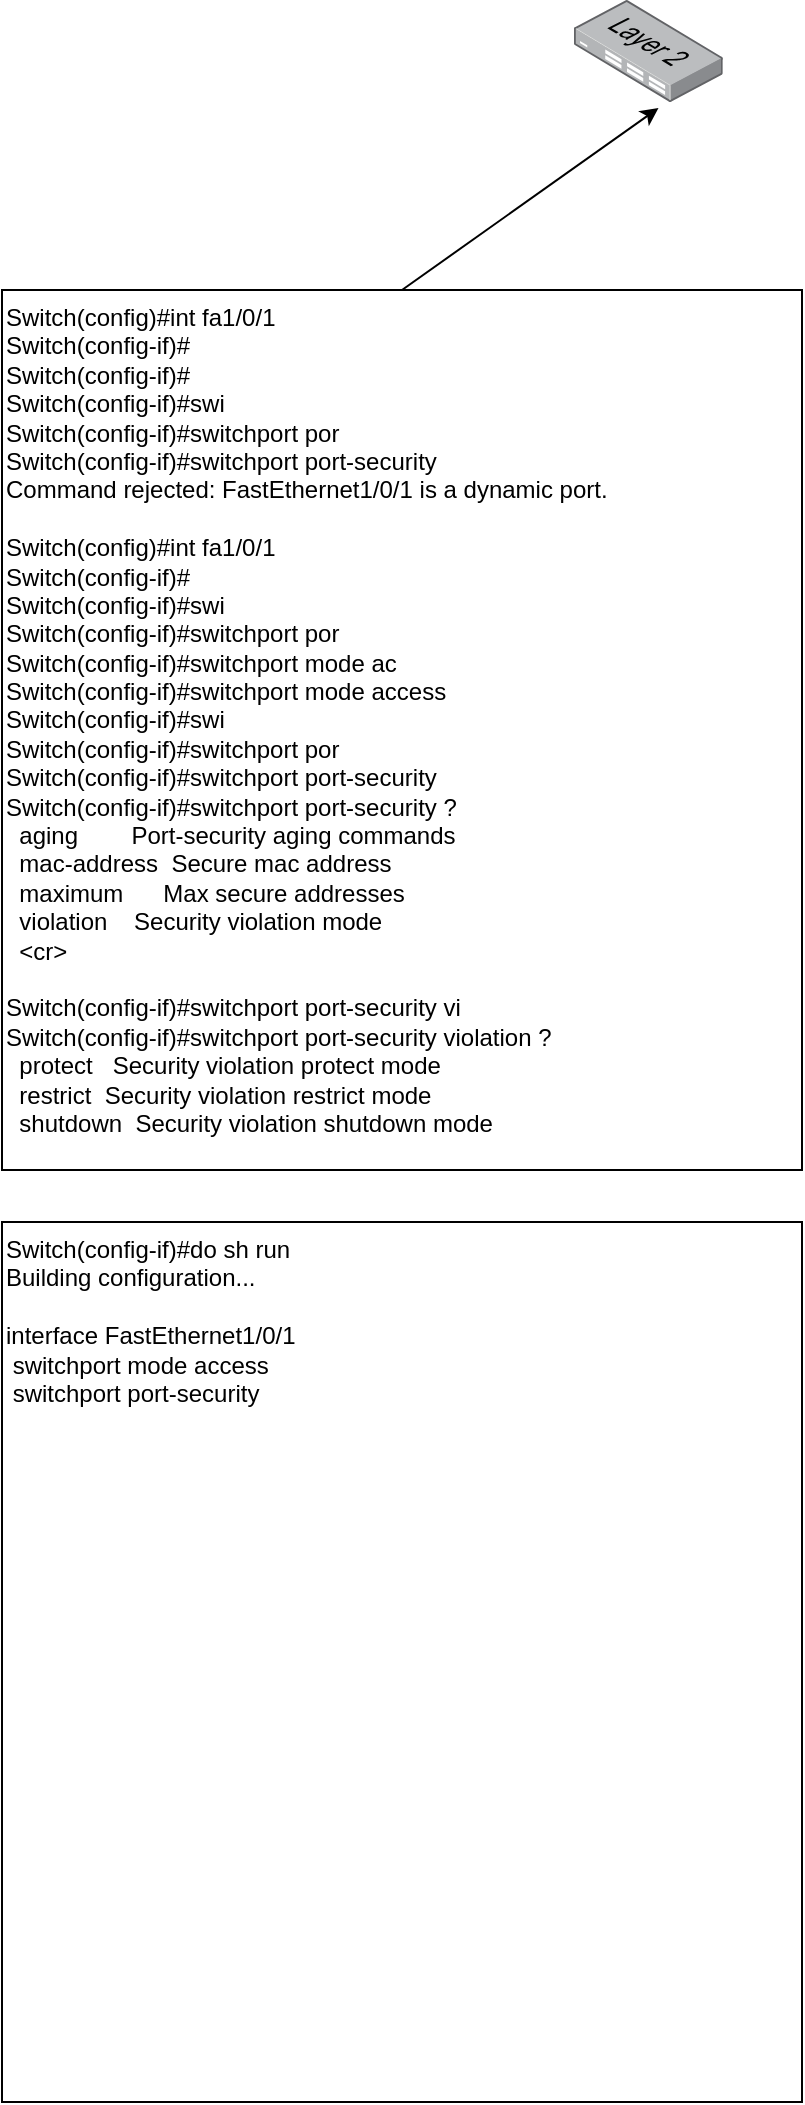 <mxfile version="21.6.5" type="github">
  <diagram name="ページ1" id="xtqbgnvQGNr0HavTJoLX">
    <mxGraphModel dx="712" dy="978" grid="0" gridSize="10" guides="1" tooltips="1" connect="1" arrows="1" fold="1" page="1" pageScale="1" pageWidth="827" pageHeight="1169" math="0" shadow="0">
      <root>
        <mxCell id="0" />
        <mxCell id="1" parent="0" />
        <mxCell id="Zf69GUbi1f13fsDZ6q0z-2" value="" style="image;points=[];aspect=fixed;html=1;align=center;shadow=0;dashed=0;image=img/lib/allied_telesis/switch/Switch_24_port_L2.svg;" vertex="1" parent="1">
          <mxGeometry x="320" y="280" width="74.4" height="51" as="geometry" />
        </mxCell>
        <mxCell id="Zf69GUbi1f13fsDZ6q0z-4" style="rounded=0;orthogonalLoop=1;jettySize=auto;html=1;exitX=0.5;exitY=0;exitDx=0;exitDy=0;entryX=0.568;entryY=1.059;entryDx=0;entryDy=0;entryPerimeter=0;" edge="1" parent="1" source="Zf69GUbi1f13fsDZ6q0z-3" target="Zf69GUbi1f13fsDZ6q0z-2">
          <mxGeometry relative="1" as="geometry" />
        </mxCell>
        <mxCell id="Zf69GUbi1f13fsDZ6q0z-3" value="&lt;div&gt;Switch(config)#int fa1/0/1&lt;/div&gt;&lt;div&gt;Switch(config-if)#&lt;/div&gt;&lt;div&gt;Switch(config-if)#&lt;/div&gt;&lt;div&gt;Switch(config-if)#swi&lt;/div&gt;&lt;div&gt;Switch(config-if)#switchport por&lt;/div&gt;&lt;div&gt;Switch(config-if)#switchport port-security&lt;/div&gt;&lt;div&gt;Command rejected: FastEthernet1/0/1 is a dynamic port.&lt;br&gt;&lt;br&gt;&lt;div&gt;Switch(config)#int fa1/0/1&lt;/div&gt;&lt;div&gt;Switch(config-if)#&lt;/div&gt;&lt;div&gt;Switch(config-if)#swi&lt;/div&gt;&lt;div&gt;Switch(config-if)#switchport por&lt;/div&gt;&lt;div&gt;Switch(config-if)#switchport mode ac&lt;/div&gt;&lt;div&gt;Switch(config-if)#switchport mode access&lt;/div&gt;&lt;div&gt;Switch(config-if)#swi&lt;/div&gt;&lt;div&gt;Switch(config-if)#switchport por&lt;/div&gt;&lt;div&gt;Switch(config-if)#switchport port-security&lt;/div&gt;&lt;div&gt;Switch(config-if)#switchport port-security ?&lt;/div&gt;&lt;div&gt;&amp;nbsp; aging&amp;nbsp; &amp;nbsp; &amp;nbsp; &amp;nbsp; Port-security aging commands&lt;/div&gt;&lt;div&gt;&amp;nbsp; mac-address&amp;nbsp; Secure mac address&lt;/div&gt;&lt;div&gt;&amp;nbsp; maximum&amp;nbsp; &amp;nbsp; &amp;nbsp; Max secure addresses&lt;/div&gt;&lt;div&gt;&amp;nbsp; violation&amp;nbsp; &amp;nbsp; Security violation mode&lt;/div&gt;&lt;div&gt;&amp;nbsp; &amp;lt;cr&amp;gt;&lt;/div&gt;&lt;div&gt;&lt;br&gt;&lt;/div&gt;&lt;div&gt;Switch(config-if)#switchport port-security vi&lt;/div&gt;&lt;div&gt;Switch(config-if)#switchport port-security violation ?&lt;/div&gt;&lt;div&gt;&amp;nbsp; protect&amp;nbsp; &amp;nbsp;Security violation protect mode&lt;/div&gt;&lt;div&gt;&amp;nbsp; restrict&amp;nbsp; Security violation restrict mode&lt;/div&gt;&lt;div&gt;&amp;nbsp; shutdown&amp;nbsp; Security violation shutdown mode&lt;/div&gt;&lt;/div&gt;" style="whiteSpace=wrap;html=1;align=left;verticalAlign=top;strokeColor=default;" vertex="1" parent="1">
          <mxGeometry x="34" y="425" width="400" height="440" as="geometry" />
        </mxCell>
        <mxCell id="Zf69GUbi1f13fsDZ6q0z-5" value="&lt;div&gt;Switch(config-if)#do sh run&lt;/div&gt;&lt;div&gt;Building configuration...&lt;br&gt;&lt;div&gt;&lt;br&gt;&lt;/div&gt;&lt;div&gt;&lt;span style=&quot;background-color: initial;&quot;&gt;interface FastEthernet1/0/1&lt;/span&gt;&lt;br&gt;&lt;/div&gt;&lt;div&gt;&amp;nbsp;switchport mode access&lt;/div&gt;&lt;div&gt;&amp;nbsp;switchport port-security&lt;/div&gt;&lt;/div&gt;" style="whiteSpace=wrap;html=1;align=left;verticalAlign=top;strokeColor=default;" vertex="1" parent="1">
          <mxGeometry x="34" y="891" width="400" height="440" as="geometry" />
        </mxCell>
      </root>
    </mxGraphModel>
  </diagram>
</mxfile>
